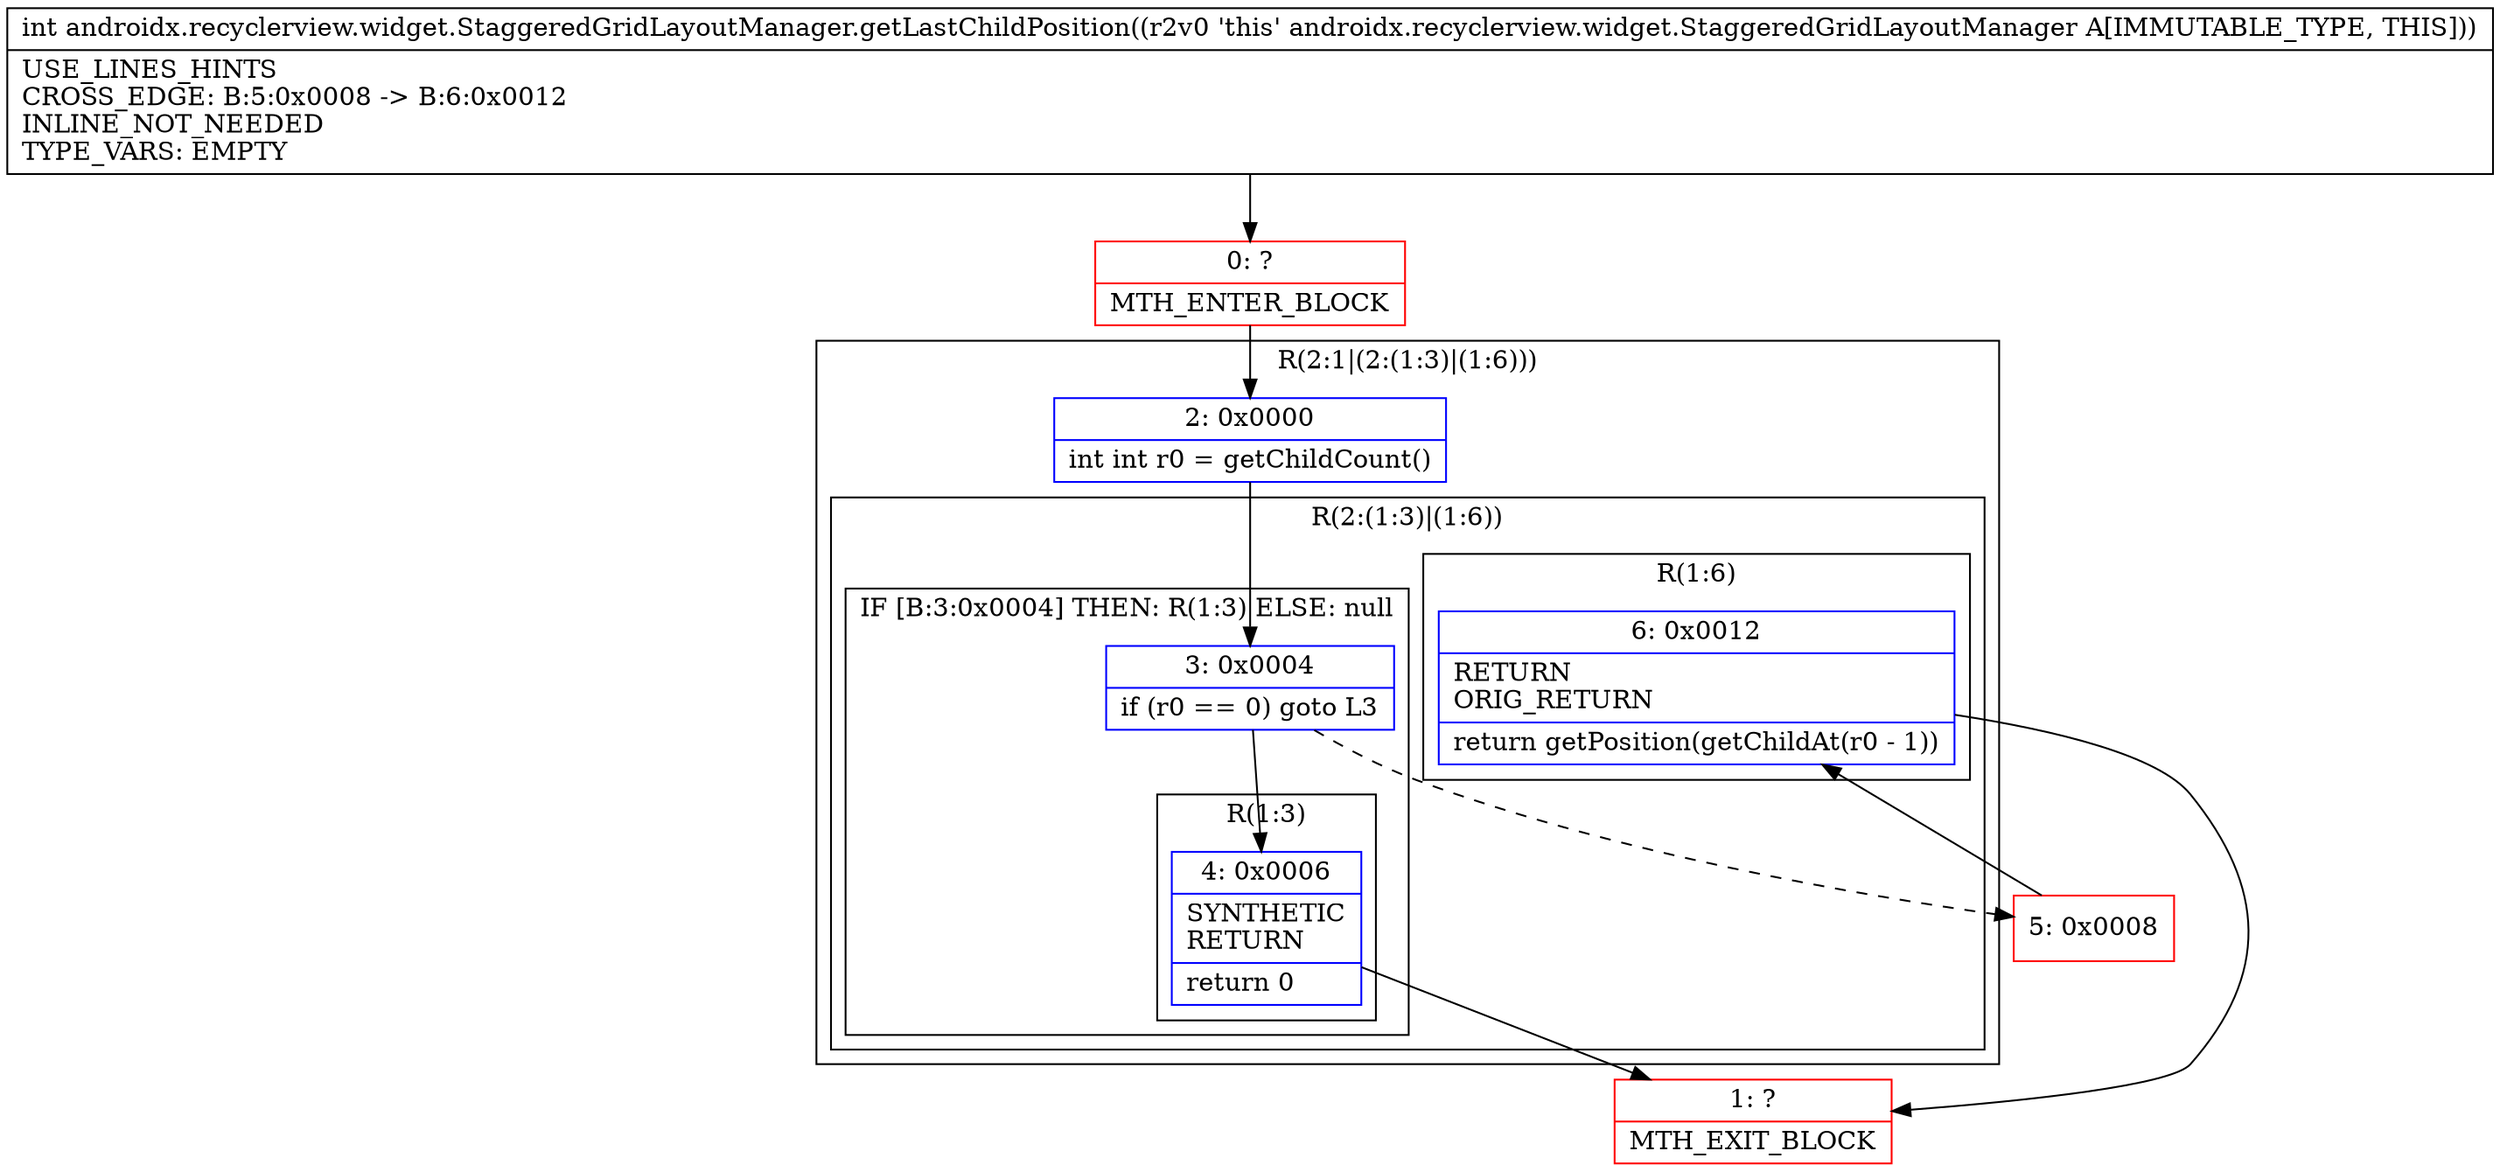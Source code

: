 digraph "CFG forandroidx.recyclerview.widget.StaggeredGridLayoutManager.getLastChildPosition()I" {
subgraph cluster_Region_1199344903 {
label = "R(2:1|(2:(1:3)|(1:6)))";
node [shape=record,color=blue];
Node_2 [shape=record,label="{2\:\ 0x0000|int int r0 = getChildCount()\l}"];
subgraph cluster_Region_1896494055 {
label = "R(2:(1:3)|(1:6))";
node [shape=record,color=blue];
subgraph cluster_IfRegion_1718697759 {
label = "IF [B:3:0x0004] THEN: R(1:3) ELSE: null";
node [shape=record,color=blue];
Node_3 [shape=record,label="{3\:\ 0x0004|if (r0 == 0) goto L3\l}"];
subgraph cluster_Region_734832790 {
label = "R(1:3)";
node [shape=record,color=blue];
Node_4 [shape=record,label="{4\:\ 0x0006|SYNTHETIC\lRETURN\l|return 0\l}"];
}
}
subgraph cluster_Region_491102896 {
label = "R(1:6)";
node [shape=record,color=blue];
Node_6 [shape=record,label="{6\:\ 0x0012|RETURN\lORIG_RETURN\l|return getPosition(getChildAt(r0 \- 1))\l}"];
}
}
}
Node_0 [shape=record,color=red,label="{0\:\ ?|MTH_ENTER_BLOCK\l}"];
Node_1 [shape=record,color=red,label="{1\:\ ?|MTH_EXIT_BLOCK\l}"];
Node_5 [shape=record,color=red,label="{5\:\ 0x0008}"];
MethodNode[shape=record,label="{int androidx.recyclerview.widget.StaggeredGridLayoutManager.getLastChildPosition((r2v0 'this' androidx.recyclerview.widget.StaggeredGridLayoutManager A[IMMUTABLE_TYPE, THIS]))  | USE_LINES_HINTS\lCROSS_EDGE: B:5:0x0008 \-\> B:6:0x0012\lINLINE_NOT_NEEDED\lTYPE_VARS: EMPTY\l}"];
MethodNode -> Node_0;Node_2 -> Node_3;
Node_3 -> Node_4;
Node_3 -> Node_5[style=dashed];
Node_4 -> Node_1;
Node_6 -> Node_1;
Node_0 -> Node_2;
Node_5 -> Node_6;
}

